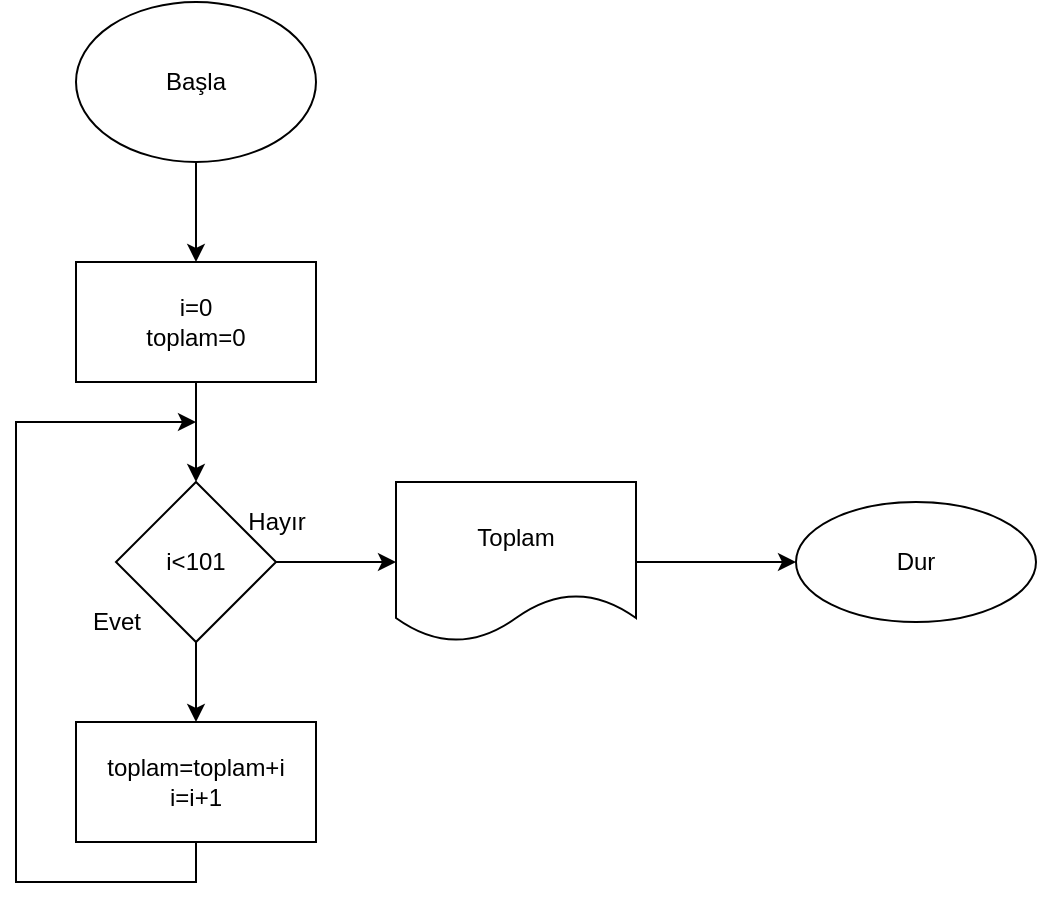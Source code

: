 <mxfile version="15.8.7" type="device"><diagram id="Ypym378HQnkD1IlfXIpm" name="Sayfa -1"><mxGraphModel dx="1278" dy="641" grid="1" gridSize="10" guides="1" tooltips="1" connect="1" arrows="1" fold="1" page="1" pageScale="1" pageWidth="2339" pageHeight="3300" math="0" shadow="0"><root><mxCell id="0"/><mxCell id="1" parent="0"/><mxCell id="f5asUwkZpP-o19mF3gDa-3" value="" style="edgeStyle=orthogonalEdgeStyle;rounded=0;orthogonalLoop=1;jettySize=auto;html=1;" edge="1" parent="1" source="f5asUwkZpP-o19mF3gDa-1" target="f5asUwkZpP-o19mF3gDa-2"><mxGeometry relative="1" as="geometry"/></mxCell><mxCell id="f5asUwkZpP-o19mF3gDa-1" value="Başla" style="ellipse;whiteSpace=wrap;html=1;" vertex="1" parent="1"><mxGeometry x="430" width="120" height="80" as="geometry"/></mxCell><mxCell id="f5asUwkZpP-o19mF3gDa-5" value="" style="edgeStyle=orthogonalEdgeStyle;rounded=0;orthogonalLoop=1;jettySize=auto;html=1;" edge="1" parent="1" source="f5asUwkZpP-o19mF3gDa-2" target="f5asUwkZpP-o19mF3gDa-4"><mxGeometry relative="1" as="geometry"/></mxCell><mxCell id="f5asUwkZpP-o19mF3gDa-2" value="i=0&lt;br&gt;toplam=0" style="whiteSpace=wrap;html=1;" vertex="1" parent="1"><mxGeometry x="430" y="130" width="120" height="60" as="geometry"/></mxCell><mxCell id="f5asUwkZpP-o19mF3gDa-7" value="" style="edgeStyle=orthogonalEdgeStyle;rounded=0;orthogonalLoop=1;jettySize=auto;html=1;" edge="1" parent="1" source="f5asUwkZpP-o19mF3gDa-4" target="f5asUwkZpP-o19mF3gDa-6"><mxGeometry relative="1" as="geometry"/></mxCell><mxCell id="f5asUwkZpP-o19mF3gDa-12" value="" style="edgeStyle=orthogonalEdgeStyle;rounded=0;orthogonalLoop=1;jettySize=auto;html=1;" edge="1" parent="1" source="f5asUwkZpP-o19mF3gDa-4" target="f5asUwkZpP-o19mF3gDa-11"><mxGeometry relative="1" as="geometry"/></mxCell><mxCell id="f5asUwkZpP-o19mF3gDa-4" value="i&amp;lt;101" style="rhombus;whiteSpace=wrap;html=1;" vertex="1" parent="1"><mxGeometry x="450" y="240" width="80" height="80" as="geometry"/></mxCell><mxCell id="f5asUwkZpP-o19mF3gDa-10" style="edgeStyle=orthogonalEdgeStyle;rounded=0;orthogonalLoop=1;jettySize=auto;html=1;exitX=0.5;exitY=1;exitDx=0;exitDy=0;" edge="1" parent="1" source="f5asUwkZpP-o19mF3gDa-6"><mxGeometry relative="1" as="geometry"><mxPoint x="490" y="210" as="targetPoint"/><Array as="points"><mxPoint x="490" y="440"/><mxPoint x="400" y="440"/><mxPoint x="400" y="210"/></Array></mxGeometry></mxCell><mxCell id="f5asUwkZpP-o19mF3gDa-6" value="toplam=toplam+i&lt;br&gt;i=i+1" style="whiteSpace=wrap;html=1;" vertex="1" parent="1"><mxGeometry x="430" y="360" width="120" height="60" as="geometry"/></mxCell><mxCell id="f5asUwkZpP-o19mF3gDa-8" value="Hayır" style="text;html=1;align=center;verticalAlign=middle;resizable=0;points=[];autosize=1;strokeColor=none;fillColor=none;" vertex="1" parent="1"><mxGeometry x="510" y="250" width="40" height="20" as="geometry"/></mxCell><mxCell id="f5asUwkZpP-o19mF3gDa-9" value="Evet" style="text;html=1;align=center;verticalAlign=middle;resizable=0;points=[];autosize=1;strokeColor=none;fillColor=none;" vertex="1" parent="1"><mxGeometry x="430" y="300" width="40" height="20" as="geometry"/></mxCell><mxCell id="f5asUwkZpP-o19mF3gDa-14" value="" style="edgeStyle=orthogonalEdgeStyle;rounded=0;orthogonalLoop=1;jettySize=auto;html=1;" edge="1" parent="1" source="f5asUwkZpP-o19mF3gDa-11" target="f5asUwkZpP-o19mF3gDa-13"><mxGeometry relative="1" as="geometry"/></mxCell><mxCell id="f5asUwkZpP-o19mF3gDa-11" value="Toplam" style="shape=document;whiteSpace=wrap;html=1;boundedLbl=1;" vertex="1" parent="1"><mxGeometry x="590" y="240" width="120" height="80" as="geometry"/></mxCell><mxCell id="f5asUwkZpP-o19mF3gDa-13" value="Dur" style="ellipse;whiteSpace=wrap;html=1;" vertex="1" parent="1"><mxGeometry x="790" y="250" width="120" height="60" as="geometry"/></mxCell></root></mxGraphModel></diagram></mxfile>